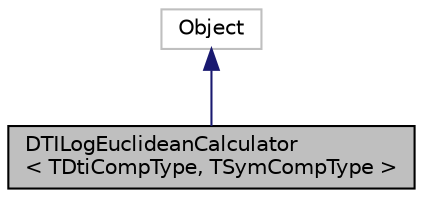 digraph "DTILogEuclideanCalculator&lt; TDtiCompType, TSymCompType &gt;"
{
 // LATEX_PDF_SIZE
  edge [fontname="Helvetica",fontsize="10",labelfontname="Helvetica",labelfontsize="10"];
  node [fontname="Helvetica",fontsize="10",shape=record];
  Node2 [label="DTILogEuclideanCalculator\l\< TDtiCompType, TSymCompType \>",height=0.2,width=0.4,color="black", fillcolor="grey75", style="filled", fontcolor="black",tooltip="The Purpose of this class is to provide common computations for diffusion tensors specifically."];
  Node3 -> Node2 [dir="back",color="midnightblue",fontsize="10",style="solid",fontname="Helvetica"];
  Node3 [label="Object",height=0.2,width=0.4,color="grey75", fillcolor="white", style="filled",tooltip=" "];
}
